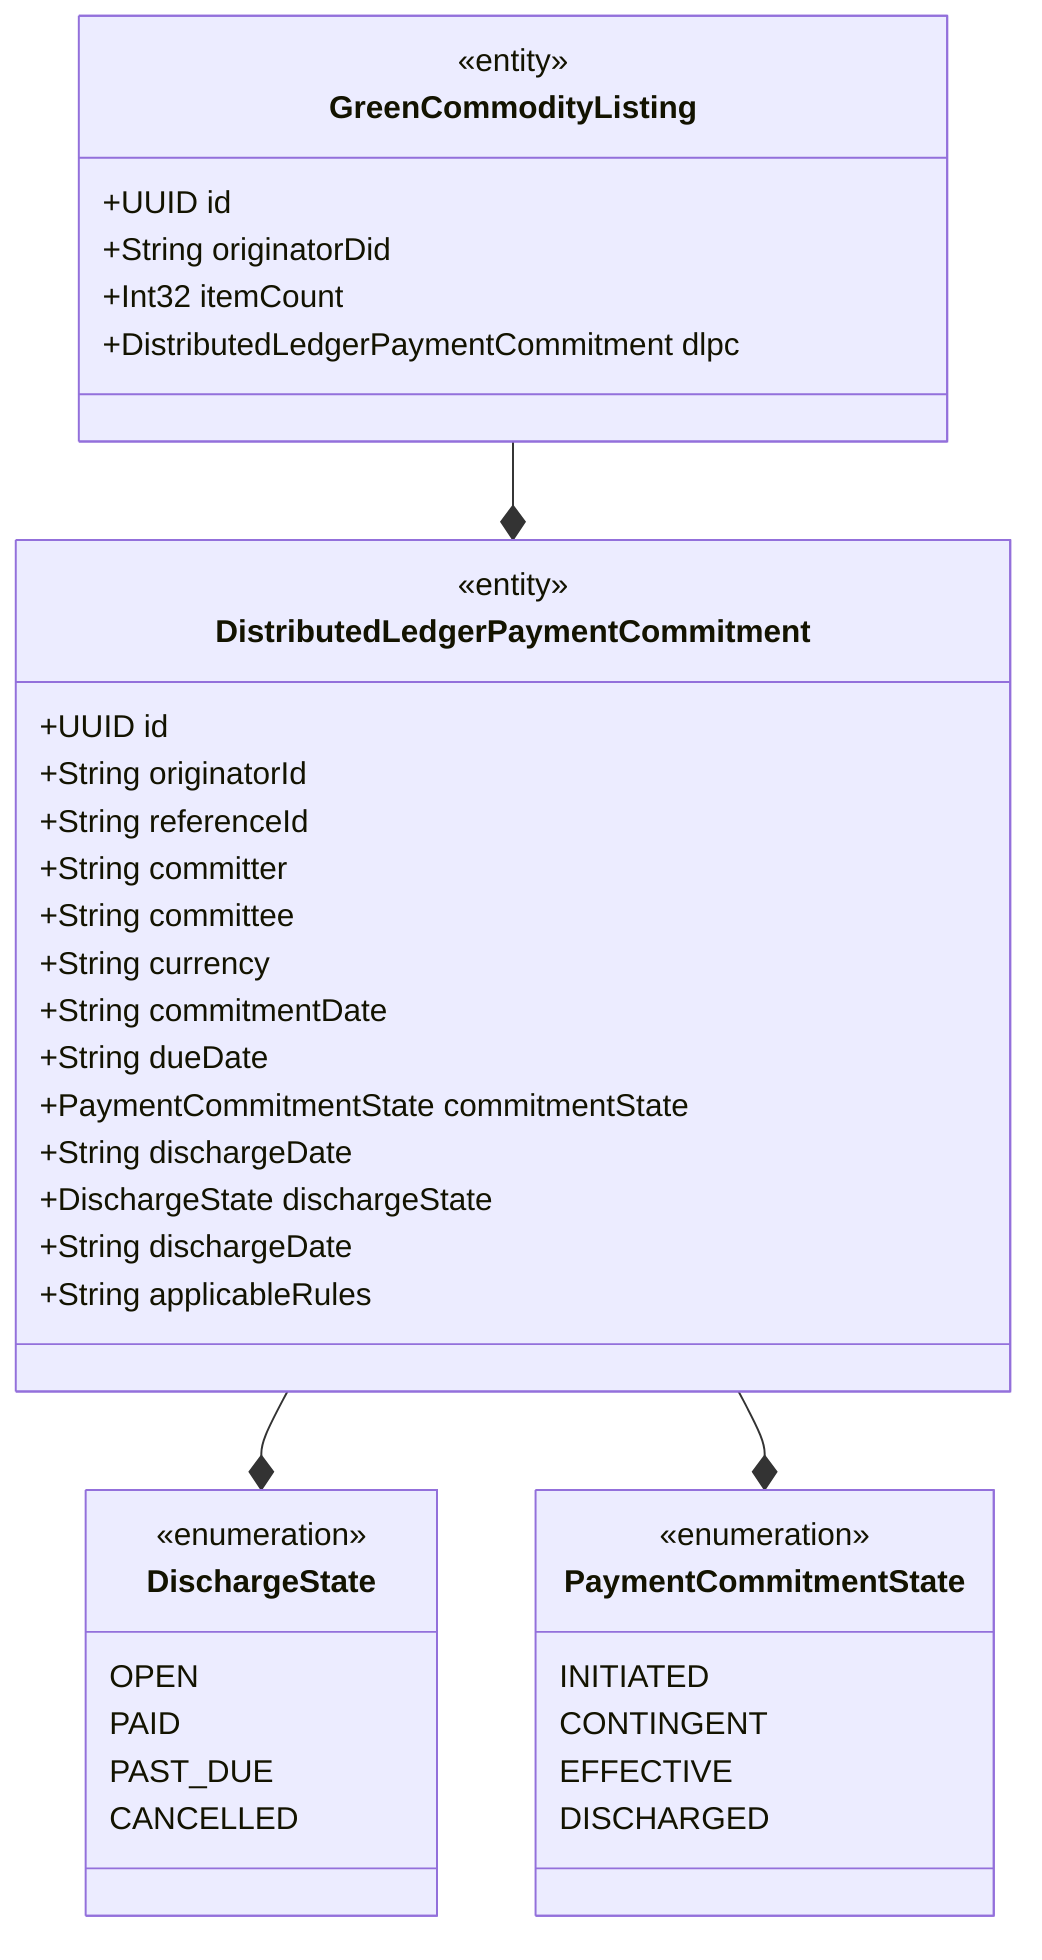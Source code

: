 classDiagram

class PaymentCommitmentState {
     <<enumeration>>
    INITIATED
    CONTINGENT
    EFFECTIVE
    DISCHARGED
}


class DischargeState {
     <<enumeration>>
    OPEN
    PAID
    PAST_DUE
    CANCELLED
}

class DistributedLedgerPaymentCommitment {
    <<entity>>
    +UUID id
    +String originatorId
    +String referenceId
    +String committer
    +String committee
    +String currency
    +String commitmentDate
    +String dueDate
    +PaymentCommitmentState commitmentState
    +String dischargeDate
    +DischargeState dischargeState
    +String dischargeDate
    +String applicableRules
}

class GreenCommodityListing {
    <<entity>>
    +UUID id
    +String originatorDid
    +Int32 itemCount
    +DistributedLedgerPaymentCommitment dlpc
}

DistributedLedgerPaymentCommitment --* DischargeState
DistributedLedgerPaymentCommitment --* PaymentCommitmentState
GreenCommodityListing --* DistributedLedgerPaymentCommitment
